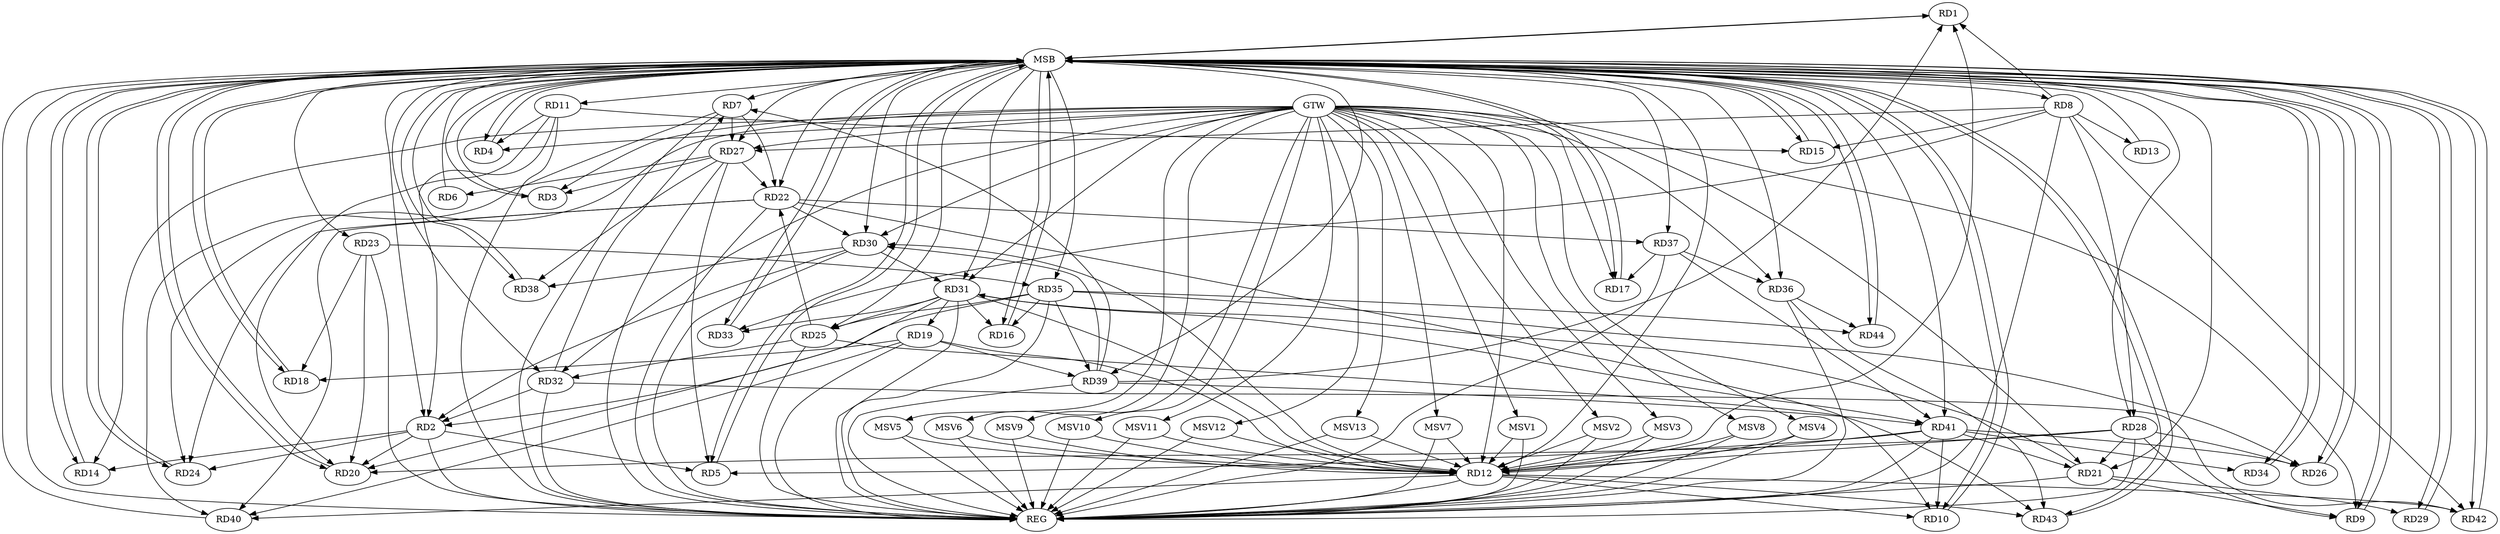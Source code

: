 strict digraph G {
  RD1 [ label="RD1" ];
  RD2 [ label="RD2" ];
  RD3 [ label="RD3" ];
  RD4 [ label="RD4" ];
  RD5 [ label="RD5" ];
  RD6 [ label="RD6" ];
  RD7 [ label="RD7" ];
  RD8 [ label="RD8" ];
  RD9 [ label="RD9" ];
  RD10 [ label="RD10" ];
  RD11 [ label="RD11" ];
  RD12 [ label="RD12" ];
  RD13 [ label="RD13" ];
  RD14 [ label="RD14" ];
  RD15 [ label="RD15" ];
  RD16 [ label="RD16" ];
  RD17 [ label="RD17" ];
  RD18 [ label="RD18" ];
  RD19 [ label="RD19" ];
  RD20 [ label="RD20" ];
  RD21 [ label="RD21" ];
  RD22 [ label="RD22" ];
  RD23 [ label="RD23" ];
  RD24 [ label="RD24" ];
  RD25 [ label="RD25" ];
  RD26 [ label="RD26" ];
  RD27 [ label="RD27" ];
  RD28 [ label="RD28" ];
  RD29 [ label="RD29" ];
  RD30 [ label="RD30" ];
  RD31 [ label="RD31" ];
  RD32 [ label="RD32" ];
  RD33 [ label="RD33" ];
  RD34 [ label="RD34" ];
  RD35 [ label="RD35" ];
  RD36 [ label="RD36" ];
  RD37 [ label="RD37" ];
  RD38 [ label="RD38" ];
  RD39 [ label="RD39" ];
  RD40 [ label="RD40" ];
  RD41 [ label="RD41" ];
  RD42 [ label="RD42" ];
  RD43 [ label="RD43" ];
  RD44 [ label="RD44" ];
  GTW [ label="GTW" ];
  REG [ label="REG" ];
  MSB [ label="MSB" ];
  MSV1 [ label="MSV1" ];
  MSV2 [ label="MSV2" ];
  MSV3 [ label="MSV3" ];
  MSV4 [ label="MSV4" ];
  MSV5 [ label="MSV5" ];
  MSV6 [ label="MSV6" ];
  MSV7 [ label="MSV7" ];
  MSV8 [ label="MSV8" ];
  MSV9 [ label="MSV9" ];
  MSV10 [ label="MSV10" ];
  MSV11 [ label="MSV11" ];
  MSV12 [ label="MSV12" ];
  MSV13 [ label="MSV13" ];
  RD8 -> RD1;
  RD12 -> RD1;
  RD39 -> RD1;
  RD2 -> RD5;
  RD11 -> RD2;
  RD2 -> RD14;
  RD2 -> RD20;
  RD2 -> RD24;
  RD30 -> RD2;
  RD32 -> RD2;
  RD35 -> RD2;
  RD27 -> RD3;
  RD11 -> RD4;
  RD27 -> RD5;
  RD41 -> RD5;
  RD27 -> RD6;
  RD7 -> RD22;
  RD7 -> RD27;
  RD32 -> RD7;
  RD39 -> RD7;
  RD7 -> RD40;
  RD8 -> RD13;
  RD8 -> RD15;
  RD8 -> RD27;
  RD8 -> RD28;
  RD8 -> RD33;
  RD8 -> RD42;
  RD21 -> RD9;
  RD28 -> RD9;
  RD12 -> RD10;
  RD22 -> RD10;
  RD41 -> RD10;
  RD11 -> RD15;
  RD11 -> RD20;
  RD19 -> RD12;
  RD28 -> RD12;
  RD12 -> RD30;
  RD31 -> RD12;
  RD12 -> RD40;
  RD41 -> RD12;
  RD12 -> RD42;
  RD12 -> RD43;
  RD31 -> RD16;
  RD35 -> RD16;
  RD37 -> RD17;
  RD19 -> RD18;
  RD23 -> RD18;
  RD31 -> RD19;
  RD19 -> RD39;
  RD19 -> RD40;
  RD23 -> RD20;
  RD28 -> RD20;
  RD31 -> RD20;
  RD28 -> RD21;
  RD21 -> RD29;
  RD21 -> RD31;
  RD41 -> RD21;
  RD22 -> RD24;
  RD25 -> RD22;
  RD27 -> RD22;
  RD22 -> RD30;
  RD22 -> RD37;
  RD22 -> RD40;
  RD23 -> RD35;
  RD31 -> RD25;
  RD25 -> RD32;
  RD35 -> RD25;
  RD25 -> RD43;
  RD28 -> RD26;
  RD35 -> RD26;
  RD41 -> RD26;
  RD27 -> RD38;
  RD30 -> RD31;
  RD30 -> RD38;
  RD39 -> RD30;
  RD31 -> RD33;
  RD31 -> RD41;
  RD32 -> RD42;
  RD41 -> RD34;
  RD35 -> RD39;
  RD35 -> RD44;
  RD37 -> RD36;
  RD36 -> RD43;
  RD36 -> RD44;
  RD37 -> RD41;
  RD39 -> RD41;
  GTW -> RD36;
  GTW -> RD4;
  GTW -> RD14;
  GTW -> RD21;
  GTW -> RD31;
  GTW -> RD9;
  GTW -> RD27;
  GTW -> RD12;
  GTW -> RD32;
  GTW -> RD17;
  GTW -> RD24;
  GTW -> RD3;
  GTW -> RD30;
  RD2 -> REG;
  RD7 -> REG;
  RD8 -> REG;
  RD11 -> REG;
  RD12 -> REG;
  RD19 -> REG;
  RD21 -> REG;
  RD22 -> REG;
  RD23 -> REG;
  RD25 -> REG;
  RD27 -> REG;
  RD28 -> REG;
  RD30 -> REG;
  RD31 -> REG;
  RD32 -> REG;
  RD35 -> REG;
  RD36 -> REG;
  RD37 -> REG;
  RD39 -> REG;
  RD41 -> REG;
  RD1 -> MSB;
  MSB -> RD2;
  MSB -> RD16;
  MSB -> RD18;
  MSB -> RD21;
  MSB -> RD28;
  MSB -> RD33;
  MSB -> RD41;
  MSB -> RD43;
  MSB -> REG;
  RD3 -> MSB;
  MSB -> RD10;
  MSB -> RD17;
  MSB -> RD30;
  RD4 -> MSB;
  MSB -> RD24;
  MSB -> RD42;
  RD5 -> MSB;
  MSB -> RD29;
  RD6 -> MSB;
  MSB -> RD5;
  RD9 -> MSB;
  MSB -> RD15;
  MSB -> RD20;
  RD10 -> MSB;
  MSB -> RD12;
  RD13 -> MSB;
  MSB -> RD25;
  MSB -> RD34;
  MSB -> RD37;
  MSB -> RD38;
  RD14 -> MSB;
  MSB -> RD4;
  MSB -> RD23;
  MSB -> RD35;
  RD15 -> MSB;
  MSB -> RD31;
  MSB -> RD39;
  RD16 -> MSB;
  RD17 -> MSB;
  MSB -> RD1;
  MSB -> RD9;
  MSB -> RD22;
  MSB -> RD32;
  RD18 -> MSB;
  RD20 -> MSB;
  MSB -> RD8;
  RD24 -> MSB;
  MSB -> RD14;
  MSB -> RD36;
  RD26 -> MSB;
  RD29 -> MSB;
  RD33 -> MSB;
  RD34 -> MSB;
  MSB -> RD3;
  RD38 -> MSB;
  RD40 -> MSB;
  MSB -> RD11;
  MSB -> RD44;
  RD42 -> MSB;
  MSB -> RD7;
  MSB -> RD26;
  RD43 -> MSB;
  MSB -> RD27;
  RD44 -> MSB;
  MSV1 -> RD12;
  GTW -> MSV1;
  MSV1 -> REG;
  MSV2 -> RD12;
  MSV3 -> RD12;
  MSV4 -> RD12;
  GTW -> MSV2;
  MSV2 -> REG;
  GTW -> MSV3;
  MSV3 -> REG;
  GTW -> MSV4;
  MSV4 -> REG;
  MSV5 -> RD12;
  GTW -> MSV5;
  MSV5 -> REG;
  MSV6 -> RD12;
  MSV7 -> RD12;
  GTW -> MSV6;
  MSV6 -> REG;
  GTW -> MSV7;
  MSV7 -> REG;
  MSV8 -> RD12;
  MSV9 -> RD12;
  MSV10 -> RD12;
  MSV11 -> RD12;
  GTW -> MSV8;
  MSV8 -> REG;
  GTW -> MSV9;
  MSV9 -> REG;
  GTW -> MSV10;
  MSV10 -> REG;
  GTW -> MSV11;
  MSV11 -> REG;
  MSV12 -> RD12;
  MSV13 -> RD12;
  GTW -> MSV12;
  MSV12 -> REG;
  GTW -> MSV13;
  MSV13 -> REG;
}
